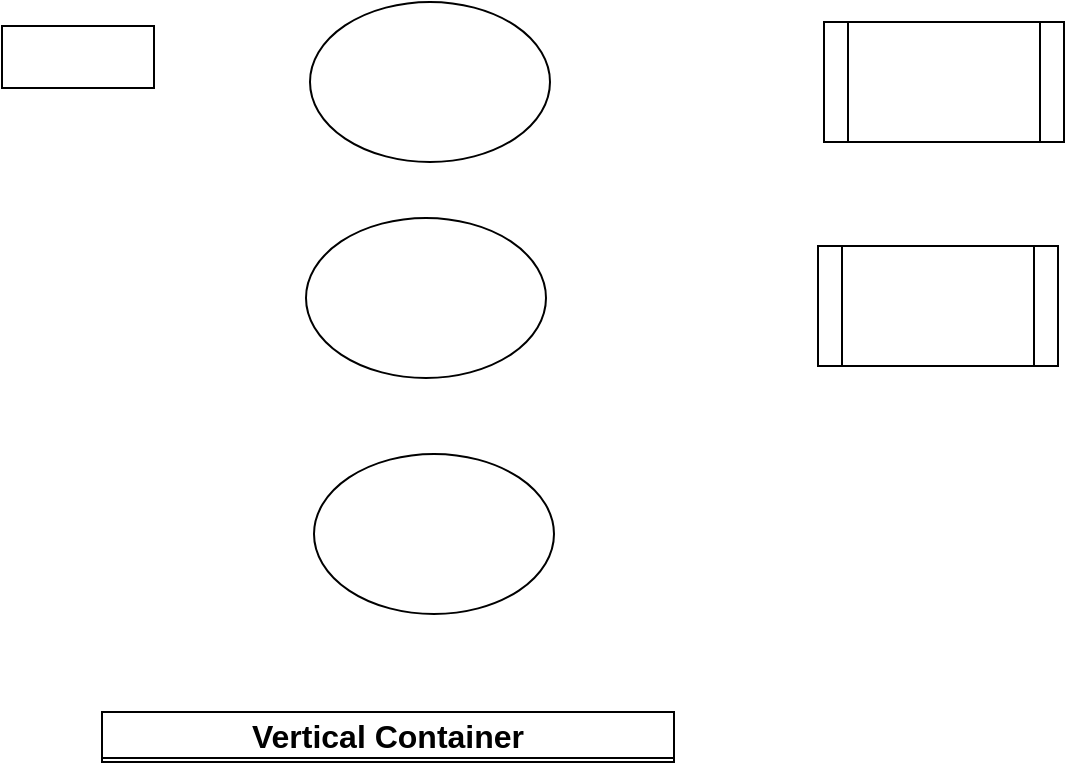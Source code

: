 <mxfile version="22.0.1" type="github">
  <diagram name="Page-1" id="AMWITl3Yc3J7B5Upd5_C">
    <mxGraphModel dx="994" dy="972" grid="0" gridSize="10" guides="1" tooltips="1" connect="1" arrows="1" fold="1" page="0" pageScale="1" pageWidth="827" pageHeight="1169" math="0" shadow="0">
      <root>
        <mxCell id="0" />
        <mxCell id="1" parent="0" />
        <mxCell id="zHcuPWhFv8xHALAo5qRD-1" value="" style="rounded=0;whiteSpace=wrap;html=1;fontSize=16;" vertex="1" parent="1">
          <mxGeometry x="-65" y="-10" width="76" height="31" as="geometry" />
        </mxCell>
        <mxCell id="zHcuPWhFv8xHALAo5qRD-2" value="" style="ellipse;whiteSpace=wrap;html=1;fontSize=16;" vertex="1" parent="1">
          <mxGeometry x="89" y="-22" width="120" height="80" as="geometry" />
        </mxCell>
        <mxCell id="zHcuPWhFv8xHALAo5qRD-3" value="" style="ellipse;whiteSpace=wrap;html=1;fontSize=16;" vertex="1" parent="1">
          <mxGeometry x="87" y="86" width="120" height="80" as="geometry" />
        </mxCell>
        <mxCell id="zHcuPWhFv8xHALAo5qRD-4" value="" style="ellipse;whiteSpace=wrap;html=1;fontSize=16;" vertex="1" parent="1">
          <mxGeometry x="91" y="204" width="120" height="80" as="geometry" />
        </mxCell>
        <mxCell id="zHcuPWhFv8xHALAo5qRD-5" value="" style="shape=process;whiteSpace=wrap;html=1;backgroundOutline=1;fontSize=16;" vertex="1" parent="1">
          <mxGeometry x="346" y="-12" width="120" height="60" as="geometry" />
        </mxCell>
        <mxCell id="zHcuPWhFv8xHALAo5qRD-6" value="" style="shape=process;whiteSpace=wrap;html=1;backgroundOutline=1;fontSize=16;" vertex="1" parent="1">
          <mxGeometry x="343" y="100" width="120" height="60" as="geometry" />
        </mxCell>
        <mxCell id="zHcuPWhFv8xHALAo5qRD-7" value="Vertical Container" style="swimlane;whiteSpace=wrap;html=1;fontSize=16;" vertex="1" parent="1">
          <mxGeometry x="-15" y="333" width="286" height="25" as="geometry">
            <mxRectangle x="105" y="105" width="171" height="31" as="alternateBounds" />
          </mxGeometry>
        </mxCell>
      </root>
    </mxGraphModel>
  </diagram>
</mxfile>

